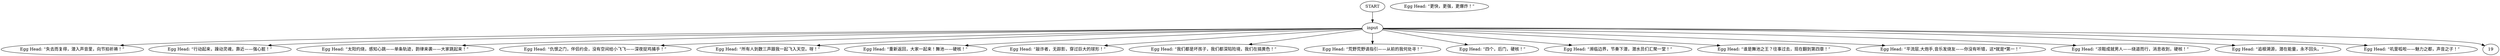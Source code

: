 # ICE / EGGHEAD barks tent
# Things egghead says in the tent,
# ==================================================
digraph G {
	  0 [label="START"];
	  1 [label="input"];
	  2 [label="Egg Head: “失去而复得，潜入声音里，向节拍祈祷！”"];
	  3 [label="Egg Head: “行动起来，躁动灵魂，靠近——强心脏！”"];
	  4 [label="Egg Head: “太阳灼烧，感知心跳——单条轨迹，韵律来袭——大家跳起来！”"];
	  5 [label="Egg Head: “仇恨之门，伴侣约会，没有空间给小飞飞——深夜捉鸡捕手！”"];
	  6 [label="Egg Head: “所有人到数三声跟我一起飞入天空。呀！”"];
	  7 [label="Egg Head: “重新返回，大家一起来！舞池——硬核！”"];
	  8 [label="Egg Head: “敲诈者，无踪影，穿过巨大的球形！”"];
	  9 [label="Egg Head: “我们都是坏孩子，我们都深陷险境，我们在搞黄色！”"];
	  10 [label="Egg Head: “荒野荒野请指引——从前的我何处寻！”"];
	  11 [label="Egg Head: “四个，后门，硬核！”"];
	  12 [label="Egg Head: “濒临边界，节奏下潜，潜水员们汇聚一堂！”"];
	  13 [label="Egg Head: “谁是舞池之王？往事过去，现在翻到第四章！”"];
	  14 [label="Egg Head: “平流层,大炮手,音乐发烧友——你没有听错，这*就是*第一！”"];
	  15 [label="Egg Head: “凉鞋成就男人——绕道而行，消息收到，硬核！”"];
	  16 [label="Egg Head: “追根溯源，潜在能量，永不回头。”"];
	  17 [label="Egg Head: “更快，更强，更爆炸！”"];
	  18 [label="Egg Head: “叽里呱啦——魅力之都，声音之子！”"];
	  0 -> 1
	  1 -> 2
	  1 -> 3
	  1 -> 4
	  1 -> 5
	  1 -> 6
	  1 -> 7
	  1 -> 8
	  1 -> 9
	  1 -> 10
	  1 -> 11
	  1 -> 12
	  1 -> 13
	  1 -> 14
	  1 -> 15
	  1 -> 16
	  1 -> 18
	  1 -> 19
}

